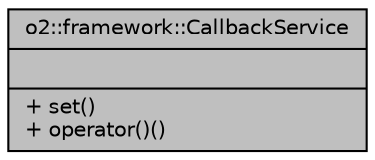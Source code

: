 digraph "o2::framework::CallbackService"
{
 // INTERACTIVE_SVG=YES
  bgcolor="transparent";
  edge [fontname="Helvetica",fontsize="10",labelfontname="Helvetica",labelfontsize="10"];
  node [fontname="Helvetica",fontsize="10",shape=record];
  Node1 [label="{o2::framework::CallbackService\n||+ set()\l+ operator()()\l}",height=0.2,width=0.4,color="black", fillcolor="grey75", style="filled" fontcolor="black"];
}
